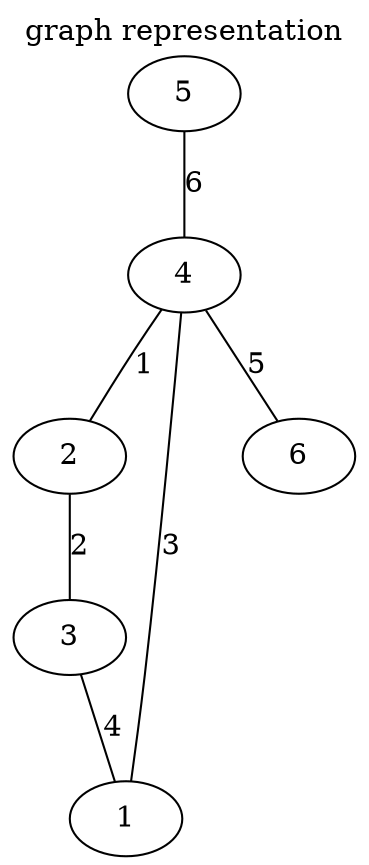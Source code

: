 graph {label="graph representation"
labelloc = t;sep="0.8";4 -- 2[label="1"];2 -- 3[label="2"];4 -- 1[label="3"];3 -- 1[label="4"];4 -- 6[label="5"];5 -- 4[label="6"];}